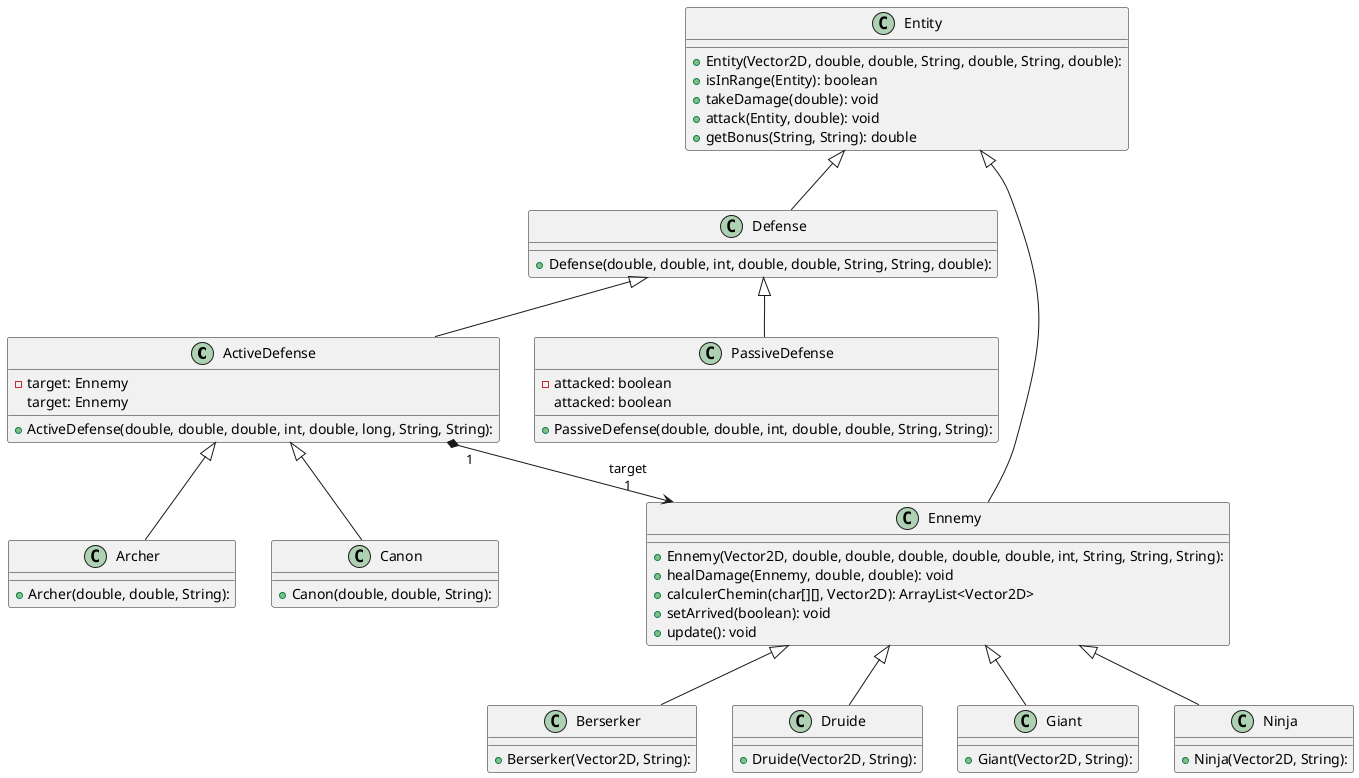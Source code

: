@startuml


class ActiveDefense {
  + ActiveDefense(double, double, double, int, double, long, String, String): 
  - target: Ennemy
   target: Ennemy
}
class Archer {
  + Archer(double, double, String): 
}
class Berserker {
  + Berserker(Vector2D, String): 
}
class Canon {
  + Canon(double, double, String): 
}
class Defense {
  + Defense(double, double, int, double, double, String, String, double): 
}
class Druide {
  + Druide(Vector2D, String): 
}
class Ennemy {
  + Ennemy(Vector2D, double, double, double, double, double, int, String, String, String): 
  + healDamage(Ennemy, double, double): void
  + calculerChemin(char[][], Vector2D): ArrayList<Vector2D>
  + setArrived(boolean): void
  + update(): void
}
class Entity {
  + Entity(Vector2D, double, double, String, double, String, double): 
  + isInRange(Entity): boolean
  + takeDamage(double): void
  + attack(Entity, double): void
  + getBonus(String, String): double

}
class Giant {
  + Giant(Vector2D, String): 
}
class Ninja {
  + Ninja(Vector2D, String): 
}
class PassiveDefense {
  + PassiveDefense(double, double, int, double, double, String, String): 
  - attacked: boolean
   attacked: boolean
}

Entity       ^--     Defense       
Defense   ^--  ActiveDefense        
ActiveDefense  "1" *--> "target\n1" Ennemy         
ActiveDefense ^-- Archer          
Entity      ^--  Ennemy            
Ennemy          ^-- Berserker       
ActiveDefense ^-- Canon           
Ennemy          ^-- Druide          
Ennemy          ^-- Giant           
Ennemy          ^-- Ninja           
Defense         ^-- PassiveDefense  
@enduml
